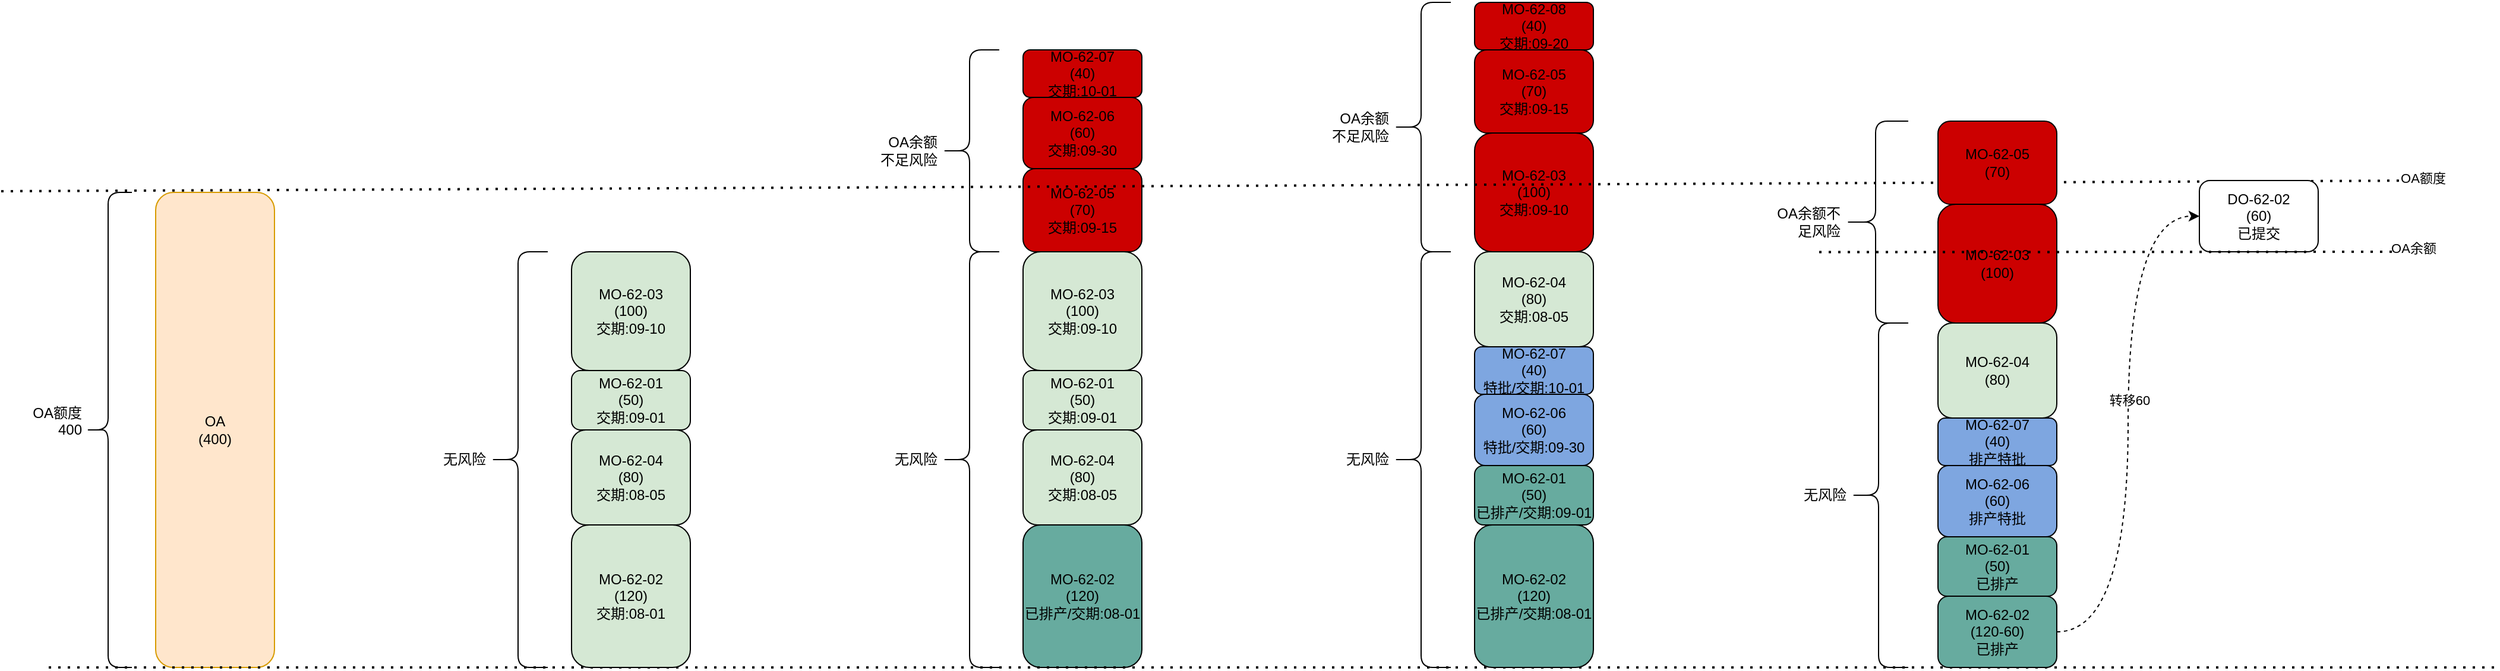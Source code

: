 <mxfile version="28.1.0">
  <diagram name="第 1 页" id="jdtDRDNVIYTzPWDmrWf7">
    <mxGraphModel dx="2240" dy="779" grid="1" gridSize="10" guides="1" tooltips="1" connect="1" arrows="1" fold="0" page="1" pageScale="1" pageWidth="827" pageHeight="1169" math="0" shadow="0">
      <root>
        <mxCell id="0" />
        <mxCell id="1" parent="0" />
        <mxCell id="eEyu-ZopEJ078TrSKXww-7" value="MO-62-05&lt;div&gt;(70)&lt;/div&gt;&lt;div&gt;交期:09-15&lt;/div&gt;" style="rounded=1;whiteSpace=wrap;html=1;movable=1;resizable=1;rotatable=1;deletable=1;editable=1;locked=0;connectable=1;fillColor=#CC0000;" parent="1" vertex="1">
          <mxGeometry x="330" y="210" width="100" height="70" as="geometry" />
        </mxCell>
        <mxCell id="eEyu-ZopEJ078TrSKXww-8" value="MO-62-03&lt;div&gt;(100)&lt;/div&gt;&lt;div&gt;交期:09-10&lt;/div&gt;" style="rounded=1;whiteSpace=wrap;html=1;movable=1;resizable=1;rotatable=1;deletable=1;editable=1;locked=0;connectable=1;fillColor=#D5E8D4;" parent="1" vertex="1">
          <mxGeometry x="330" y="280" width="100" height="100" as="geometry" />
        </mxCell>
        <mxCell id="eEyu-ZopEJ078TrSKXww-9" value="MO-62-01&lt;div&gt;(50)&lt;/div&gt;&lt;div&gt;交期:09-01&lt;/div&gt;" style="rounded=1;whiteSpace=wrap;html=1;movable=1;resizable=1;rotatable=1;deletable=1;editable=1;locked=0;connectable=1;fillColor=#D5E8D4;" parent="1" vertex="1">
          <mxGeometry x="330" y="380" width="100" height="50" as="geometry" />
        </mxCell>
        <mxCell id="eEyu-ZopEJ078TrSKXww-10" value="MO-62-04&lt;div&gt;(80)&lt;/div&gt;&lt;div&gt;交期:08-05&lt;/div&gt;" style="rounded=1;whiteSpace=wrap;html=1;movable=1;resizable=1;rotatable=1;deletable=1;editable=1;locked=0;connectable=1;fillColor=#D5E8D4;" parent="1" vertex="1">
          <mxGeometry x="330" y="430" width="100" height="80" as="geometry" />
        </mxCell>
        <mxCell id="eEyu-ZopEJ078TrSKXww-11" value="MO-62-02&lt;div&gt;(120)&lt;/div&gt;&lt;div&gt;已排产/&lt;span style=&quot;background-color: transparent; color: light-dark(rgb(0, 0, 0), rgb(255, 255, 255));&quot;&gt;交期:08-01&lt;/span&gt;&lt;/div&gt;" style="rounded=1;whiteSpace=wrap;html=1;movable=1;resizable=1;rotatable=1;deletable=1;editable=1;locked=0;connectable=1;fillColor=light-dark(#67AB9F,#190033);" parent="1" vertex="1">
          <mxGeometry x="330" y="510" width="100" height="120" as="geometry" />
        </mxCell>
        <mxCell id="eEyu-ZopEJ078TrSKXww-14" value="OA&lt;div&gt;(400)&lt;/div&gt;" style="rounded=1;whiteSpace=wrap;html=1;fillColor=#ffe6cc;strokeColor=#d79b00;" parent="1" vertex="1">
          <mxGeometry x="-400" y="230" width="100" height="400" as="geometry" />
        </mxCell>
        <mxCell id="eEyu-ZopEJ078TrSKXww-15" value="OA额度400&lt;div&gt;&lt;br&gt;&lt;/div&gt;" style="shape=curlyBracket;whiteSpace=wrap;html=1;rounded=1;labelPosition=left;verticalLabelPosition=middle;align=right;verticalAlign=middle;" parent="1" vertex="1">
          <mxGeometry x="-460" y="230" width="40" height="400" as="geometry" />
        </mxCell>
        <mxCell id="eEyu-ZopEJ078TrSKXww-18" value="" style="endArrow=none;dashed=1;html=1;dashPattern=1 3;strokeWidth=2;rounded=0;" parent="1" edge="1">
          <mxGeometry width="50" height="50" relative="1" as="geometry">
            <mxPoint x="-490.0" y="630" as="sourcePoint" />
            <mxPoint x="1570" y="630" as="targetPoint" />
          </mxGeometry>
        </mxCell>
        <mxCell id="eEyu-ZopEJ078TrSKXww-21" value="MO-62-07&lt;div&gt;(40)&lt;/div&gt;&lt;div&gt;交期:10-01&lt;/div&gt;" style="rounded=1;whiteSpace=wrap;html=1;movable=1;resizable=1;rotatable=1;deletable=1;editable=1;locked=0;connectable=1;fillColor=#CC0000;" parent="1" vertex="1">
          <mxGeometry x="330" y="110" width="100" height="40" as="geometry" />
        </mxCell>
        <mxCell id="eEyu-ZopEJ078TrSKXww-22" value="MO-62-06&lt;div&gt;&lt;div&gt;(60)&lt;/div&gt;&lt;/div&gt;&lt;div&gt;交期:09-30&lt;/div&gt;" style="rounded=1;whiteSpace=wrap;html=1;movable=1;resizable=1;rotatable=1;deletable=1;editable=1;locked=0;connectable=1;fillColor=#CC0000;" parent="1" vertex="1">
          <mxGeometry x="330" y="150" width="100" height="60" as="geometry" />
        </mxCell>
        <mxCell id="eEyu-ZopEJ078TrSKXww-23" value="无风险" style="shape=curlyBracket;whiteSpace=wrap;html=1;rounded=1;labelPosition=left;verticalLabelPosition=middle;align=right;verticalAlign=middle;movable=1;resizable=1;rotatable=1;deletable=1;editable=1;locked=0;connectable=1;" parent="1" vertex="1">
          <mxGeometry x="260" y="280" width="50" height="350" as="geometry" />
        </mxCell>
        <mxCell id="eEyu-ZopEJ078TrSKXww-24" value="OA余额不足风险" style="shape=curlyBracket;whiteSpace=wrap;html=1;rounded=1;labelPosition=left;verticalLabelPosition=middle;align=right;verticalAlign=middle;movable=1;resizable=1;rotatable=1;deletable=1;editable=1;locked=0;connectable=1;" parent="1" vertex="1">
          <mxGeometry x="260" y="110" width="50" height="170" as="geometry" />
        </mxCell>
        <mxCell id="eEyu-ZopEJ078TrSKXww-27" value="MO-62-05&lt;div&gt;(70)&lt;/div&gt;&lt;div&gt;交期:09-15&lt;/div&gt;" style="rounded=1;whiteSpace=wrap;html=1;movable=1;resizable=1;rotatable=1;deletable=1;editable=1;locked=0;connectable=1;fillStyle=auto;fillColor=#CC0000;" parent="1" vertex="1">
          <mxGeometry x="710" y="110" width="100" height="70" as="geometry" />
        </mxCell>
        <mxCell id="eEyu-ZopEJ078TrSKXww-28" value="MO-62-03&lt;div&gt;&lt;div&gt;(100)&lt;/div&gt;&lt;/div&gt;&lt;div&gt;交期:09-10&lt;/div&gt;" style="rounded=1;whiteSpace=wrap;html=1;movable=1;resizable=1;rotatable=1;deletable=1;editable=1;locked=0;connectable=1;fillStyle=auto;fillColor=#CC0000;" parent="1" vertex="1">
          <mxGeometry x="710" y="180" width="100" height="100" as="geometry" />
        </mxCell>
        <mxCell id="eEyu-ZopEJ078TrSKXww-29" value="MO-62-01&lt;div&gt;(50)&lt;/div&gt;&lt;div&gt;已排产/&lt;span style=&quot;background-color: transparent; color: light-dark(rgb(0, 0, 0), rgb(255, 255, 255));&quot;&gt;交期:09-01&lt;/span&gt;&lt;/div&gt;" style="rounded=1;whiteSpace=wrap;html=1;shadow=0;fillColor=light-dark(#67AB9F,#190033);movable=1;resizable=1;rotatable=1;deletable=1;editable=1;locked=0;connectable=1;" parent="1" vertex="1">
          <mxGeometry x="710" y="460" width="100" height="50" as="geometry" />
        </mxCell>
        <mxCell id="eEyu-ZopEJ078TrSKXww-30" value="MO-62-04&lt;div&gt;(80)&lt;/div&gt;&lt;div&gt;交期:08-05&lt;/div&gt;" style="rounded=1;whiteSpace=wrap;html=1;movable=1;resizable=1;rotatable=1;deletable=1;editable=1;locked=0;connectable=1;fillColor=#D5E8D4;" parent="1" vertex="1">
          <mxGeometry x="710" y="280" width="100" height="80" as="geometry" />
        </mxCell>
        <mxCell id="eEyu-ZopEJ078TrSKXww-31" value="MO-62-02&lt;div&gt;(120)&lt;/div&gt;&lt;div&gt;已排产&lt;span style=&quot;background-color: transparent; color: light-dark(rgb(0, 0, 0), rgb(255, 255, 255));&quot;&gt;/&lt;/span&gt;&lt;span style=&quot;background-color: transparent; color: light-dark(rgb(0, 0, 0), rgb(255, 255, 255));&quot;&gt;交期:08-01&lt;/span&gt;&lt;/div&gt;" style="rounded=1;whiteSpace=wrap;html=1;fillColor=light-dark(#67AB9F,#190033);movable=1;resizable=1;rotatable=1;deletable=1;editable=1;locked=0;connectable=1;" parent="1" vertex="1">
          <mxGeometry x="710" y="510" width="100" height="120" as="geometry" />
        </mxCell>
        <mxCell id="eEyu-ZopEJ078TrSKXww-32" value="MO-62-07&lt;div&gt;(40)&lt;/div&gt;&lt;div&gt;特批/&lt;span style=&quot;background-color: transparent; color: light-dark(rgb(0, 0, 0), rgb(255, 255, 255));&quot;&gt;交期:10-01&lt;/span&gt;&lt;/div&gt;" style="rounded=1;whiteSpace=wrap;html=1;movable=1;resizable=1;rotatable=1;deletable=1;editable=1;locked=0;connectable=1;fillColor=light-dark(#7EA6E0,#333333);" parent="1" vertex="1">
          <mxGeometry x="710" y="360" width="100" height="40" as="geometry" />
        </mxCell>
        <mxCell id="eEyu-ZopEJ078TrSKXww-33" value="MO-62-06&lt;div&gt;&lt;div&gt;(60)&lt;/div&gt;&lt;/div&gt;&lt;div&gt;特批/&lt;span style=&quot;background-color: transparent; color: light-dark(rgb(0, 0, 0), rgb(255, 255, 255));&quot;&gt;交期:09-30&lt;/span&gt;&lt;/div&gt;" style="rounded=1;whiteSpace=wrap;html=1;movable=1;resizable=1;rotatable=1;deletable=1;editable=1;locked=0;connectable=1;fillColor=light-dark(#7EA6E0,#333333);" parent="1" vertex="1">
          <mxGeometry x="710" y="400" width="100" height="60" as="geometry" />
        </mxCell>
        <mxCell id="eEyu-ZopEJ078TrSKXww-44" value="MO-62-03&lt;div&gt;&lt;div&gt;(100)&lt;/div&gt;&lt;/div&gt;&lt;div&gt;交期:09-10&lt;/div&gt;" style="rounded=1;whiteSpace=wrap;html=1;movable=1;resizable=1;rotatable=1;deletable=1;editable=1;locked=0;connectable=1;fillColor=#D5E8D4;" parent="1" vertex="1">
          <mxGeometry x="-50" y="280" width="100" height="100" as="geometry" />
        </mxCell>
        <mxCell id="eEyu-ZopEJ078TrSKXww-45" value="MO-62-01&lt;div&gt;&lt;div&gt;(50)&lt;/div&gt;&lt;/div&gt;&lt;div&gt;交期:09-01&lt;/div&gt;" style="rounded=1;whiteSpace=wrap;html=1;movable=1;resizable=1;rotatable=1;deletable=1;editable=1;locked=0;connectable=1;fillColor=#D5E8D4;" parent="1" vertex="1">
          <mxGeometry x="-50" y="380" width="100" height="50" as="geometry" />
        </mxCell>
        <mxCell id="eEyu-ZopEJ078TrSKXww-46" value="MO-62-04&lt;div&gt;&lt;div&gt;(80)&lt;/div&gt;&lt;/div&gt;&lt;div&gt;交期:08-05&lt;/div&gt;" style="rounded=1;whiteSpace=wrap;html=1;movable=1;resizable=1;rotatable=1;deletable=1;editable=1;locked=0;connectable=1;fillColor=#D5E8D4;" parent="1" vertex="1">
          <mxGeometry x="-50" y="430" width="100" height="80" as="geometry" />
        </mxCell>
        <mxCell id="eEyu-ZopEJ078TrSKXww-47" value="MO-62-02&lt;div&gt;&lt;div&gt;(120)&lt;/div&gt;&lt;/div&gt;&lt;div&gt;交期:08-01&lt;/div&gt;" style="rounded=1;whiteSpace=wrap;html=1;movable=1;resizable=1;rotatable=1;deletable=1;editable=1;locked=0;connectable=1;fillColor=#D5E8D4;" parent="1" vertex="1">
          <mxGeometry x="-50" y="510" width="100" height="120" as="geometry" />
        </mxCell>
        <mxCell id="eEyu-ZopEJ078TrSKXww-48" value="" style="endArrow=none;dashed=1;html=1;dashPattern=1 3;strokeWidth=2;rounded=0;" parent="1" edge="1">
          <mxGeometry width="50" height="50" relative="1" as="geometry">
            <mxPoint x="-530" y="229" as="sourcePoint" />
            <mxPoint x="1520" y="220" as="targetPoint" />
          </mxGeometry>
        </mxCell>
        <mxCell id="zboptHT8Z448BmyPo3px-1" value="OA额度" style="edgeLabel;html=1;align=center;verticalAlign=middle;resizable=0;points=[];" vertex="1" connectable="0" parent="eEyu-ZopEJ078TrSKXww-48">
          <mxGeometry x="0.987" y="2" relative="1" as="geometry">
            <mxPoint x="1" as="offset" />
          </mxGeometry>
        </mxCell>
        <mxCell id="eEyu-ZopEJ078TrSKXww-49" value="无风险" style="shape=curlyBracket;whiteSpace=wrap;html=1;rounded=1;labelPosition=left;verticalLabelPosition=middle;align=right;verticalAlign=middle;movable=1;resizable=1;rotatable=1;deletable=1;editable=1;locked=0;connectable=1;" parent="1" vertex="1">
          <mxGeometry x="-120" y="280" width="50" height="350" as="geometry" />
        </mxCell>
        <mxCell id="eEyu-ZopEJ078TrSKXww-51" value="无风险" style="shape=curlyBracket;whiteSpace=wrap;html=1;rounded=1;labelPosition=left;verticalLabelPosition=middle;align=right;verticalAlign=middle;movable=1;resizable=1;rotatable=1;deletable=1;editable=1;locked=0;connectable=1;" parent="1" vertex="1">
          <mxGeometry x="640" y="280" width="50" height="350" as="geometry" />
        </mxCell>
        <mxCell id="eEyu-ZopEJ078TrSKXww-52" value="OA余额不足风险" style="shape=curlyBracket;whiteSpace=wrap;html=1;rounded=1;labelPosition=left;verticalLabelPosition=middle;align=right;verticalAlign=middle;movable=1;resizable=1;rotatable=1;deletable=1;editable=1;locked=0;connectable=1;" parent="1" vertex="1">
          <mxGeometry x="640" y="70" width="50" height="210" as="geometry" />
        </mxCell>
        <mxCell id="eEyu-ZopEJ078TrSKXww-53" value="MO-62-05&lt;div&gt;(70)&lt;/div&gt;" style="rounded=1;whiteSpace=wrap;html=1;movable=1;resizable=1;rotatable=1;deletable=1;editable=1;locked=0;connectable=1;fillColor=#CC0000;" parent="1" vertex="1">
          <mxGeometry x="1100" y="170" width="100" height="70" as="geometry" />
        </mxCell>
        <mxCell id="eEyu-ZopEJ078TrSKXww-54" value="MO-62-03&lt;div&gt;&lt;div&gt;(100)&lt;/div&gt;&lt;/div&gt;" style="rounded=1;whiteSpace=wrap;html=1;movable=1;resizable=1;rotatable=1;deletable=1;editable=1;locked=0;connectable=1;fillColor=#CC0000;" parent="1" vertex="1">
          <mxGeometry x="1100" y="240" width="100" height="100" as="geometry" />
        </mxCell>
        <mxCell id="eEyu-ZopEJ078TrSKXww-55" value="MO-62-01&lt;div&gt;(50)&lt;/div&gt;&lt;div&gt;已排产&lt;/div&gt;" style="rounded=1;whiteSpace=wrap;html=1;shadow=0;fillColor=light-dark(#67AB9F,#190033);movable=1;resizable=1;rotatable=1;deletable=1;editable=1;locked=0;connectable=1;" parent="1" vertex="1">
          <mxGeometry x="1100" y="520" width="100" height="50" as="geometry" />
        </mxCell>
        <mxCell id="eEyu-ZopEJ078TrSKXww-56" value="MO-62-04&lt;div&gt;(80)&lt;/div&gt;" style="rounded=1;whiteSpace=wrap;html=1;movable=1;resizable=1;rotatable=1;deletable=1;editable=1;locked=0;connectable=1;fillColor=#D5E8D4;" parent="1" vertex="1">
          <mxGeometry x="1100" y="340" width="100" height="80" as="geometry" />
        </mxCell>
        <mxCell id="eEyu-ZopEJ078TrSKXww-64" style="edgeStyle=orthogonalEdgeStyle;rounded=0;orthogonalLoop=1;jettySize=auto;html=1;entryX=0;entryY=0.5;entryDx=0;entryDy=0;curved=1;dashed=1;" parent="1" source="eEyu-ZopEJ078TrSKXww-57" target="eEyu-ZopEJ078TrSKXww-63" edge="1">
          <mxGeometry relative="1" as="geometry" />
        </mxCell>
        <mxCell id="eEyu-ZopEJ078TrSKXww-67" value="转移60" style="edgeLabel;html=1;align=center;verticalAlign=middle;resizable=0;points=[];" parent="eEyu-ZopEJ078TrSKXww-64" vertex="1" connectable="0">
          <mxGeometry x="0.088" y="-1" relative="1" as="geometry">
            <mxPoint as="offset" />
          </mxGeometry>
        </mxCell>
        <mxCell id="eEyu-ZopEJ078TrSKXww-57" value="MO-62-02&lt;div&gt;(120-60)&lt;/div&gt;&lt;div&gt;已排产&lt;/div&gt;" style="rounded=1;whiteSpace=wrap;html=1;fillColor=light-dark(#67AB9F,#190033);movable=1;resizable=1;rotatable=1;deletable=1;editable=1;locked=0;connectable=1;" parent="1" vertex="1">
          <mxGeometry x="1100" y="570" width="100" height="60" as="geometry" />
        </mxCell>
        <mxCell id="eEyu-ZopEJ078TrSKXww-58" value="MO-62-07&lt;div&gt;(40)&lt;/div&gt;&lt;div&gt;排产特批&lt;/div&gt;" style="rounded=1;whiteSpace=wrap;html=1;movable=1;resizable=1;rotatable=1;deletable=1;editable=1;locked=0;connectable=1;fillColor=light-dark(#7EA6E0,#333333);" parent="1" vertex="1">
          <mxGeometry x="1100" y="420" width="100" height="40" as="geometry" />
        </mxCell>
        <mxCell id="eEyu-ZopEJ078TrSKXww-59" value="MO-62-06&lt;div&gt;&lt;div&gt;(60)&lt;/div&gt;&lt;/div&gt;&lt;div&gt;排产特批&lt;/div&gt;" style="rounded=1;whiteSpace=wrap;html=1;movable=1;resizable=1;rotatable=1;deletable=1;editable=1;locked=0;connectable=1;fillColor=light-dark(#7EA6E0,#333333);" parent="1" vertex="1">
          <mxGeometry x="1100" y="460" width="100" height="60" as="geometry" />
        </mxCell>
        <mxCell id="eEyu-ZopEJ078TrSKXww-61" value="无风险" style="shape=curlyBracket;whiteSpace=wrap;html=1;rounded=1;labelPosition=left;verticalLabelPosition=middle;align=right;verticalAlign=middle;movable=1;resizable=1;rotatable=1;deletable=1;editable=1;locked=0;connectable=1;" parent="1" vertex="1">
          <mxGeometry x="1025" y="340" width="50" height="290" as="geometry" />
        </mxCell>
        <mxCell id="eEyu-ZopEJ078TrSKXww-62" value="OA余额不足风险" style="shape=curlyBracket;whiteSpace=wrap;html=1;rounded=1;labelPosition=left;verticalLabelPosition=middle;align=right;verticalAlign=middle;movable=1;resizable=1;rotatable=1;deletable=1;editable=1;locked=0;connectable=1;" parent="1" vertex="1">
          <mxGeometry x="1020" y="170" width="55" height="170" as="geometry" />
        </mxCell>
        <mxCell id="eEyu-ZopEJ078TrSKXww-63" value="DO-62-02&lt;div&gt;(60)&lt;/div&gt;&lt;div&gt;已提交&lt;/div&gt;" style="rounded=1;whiteSpace=wrap;html=1;movable=1;resizable=1;rotatable=1;deletable=1;editable=1;locked=0;connectable=1;" parent="1" vertex="1">
          <mxGeometry x="1320" y="220" width="100" height="60" as="geometry" />
        </mxCell>
        <mxCell id="eEyu-ZopEJ078TrSKXww-65" value="" style="endArrow=none;dashed=1;html=1;dashPattern=1 3;strokeWidth=2;rounded=0;" parent="1" edge="1">
          <mxGeometry width="50" height="50" relative="1" as="geometry">
            <mxPoint x="1000" y="280.31" as="sourcePoint" />
            <mxPoint x="1520" y="280" as="targetPoint" />
          </mxGeometry>
        </mxCell>
        <mxCell id="zboptHT8Z448BmyPo3px-2" value="OA余额" style="edgeLabel;html=1;align=center;verticalAlign=middle;resizable=0;points=[];" vertex="1" connectable="0" parent="eEyu-ZopEJ078TrSKXww-65">
          <mxGeometry x="0.898" y="3" relative="1" as="geometry">
            <mxPoint x="6" as="offset" />
          </mxGeometry>
        </mxCell>
        <mxCell id="eXDSG7-nk3rK0jjXqj4m-3" value="MO-62-08&lt;div&gt;(40)&lt;/div&gt;&lt;div&gt;交期:09-20&lt;/div&gt;" style="rounded=1;whiteSpace=wrap;html=1;movable=1;resizable=1;rotatable=1;deletable=1;editable=1;locked=0;connectable=1;fillStyle=auto;fillColor=#CC0000;" parent="1" vertex="1">
          <mxGeometry x="710" y="70" width="100" height="40" as="geometry" />
        </mxCell>
      </root>
    </mxGraphModel>
  </diagram>
</mxfile>
